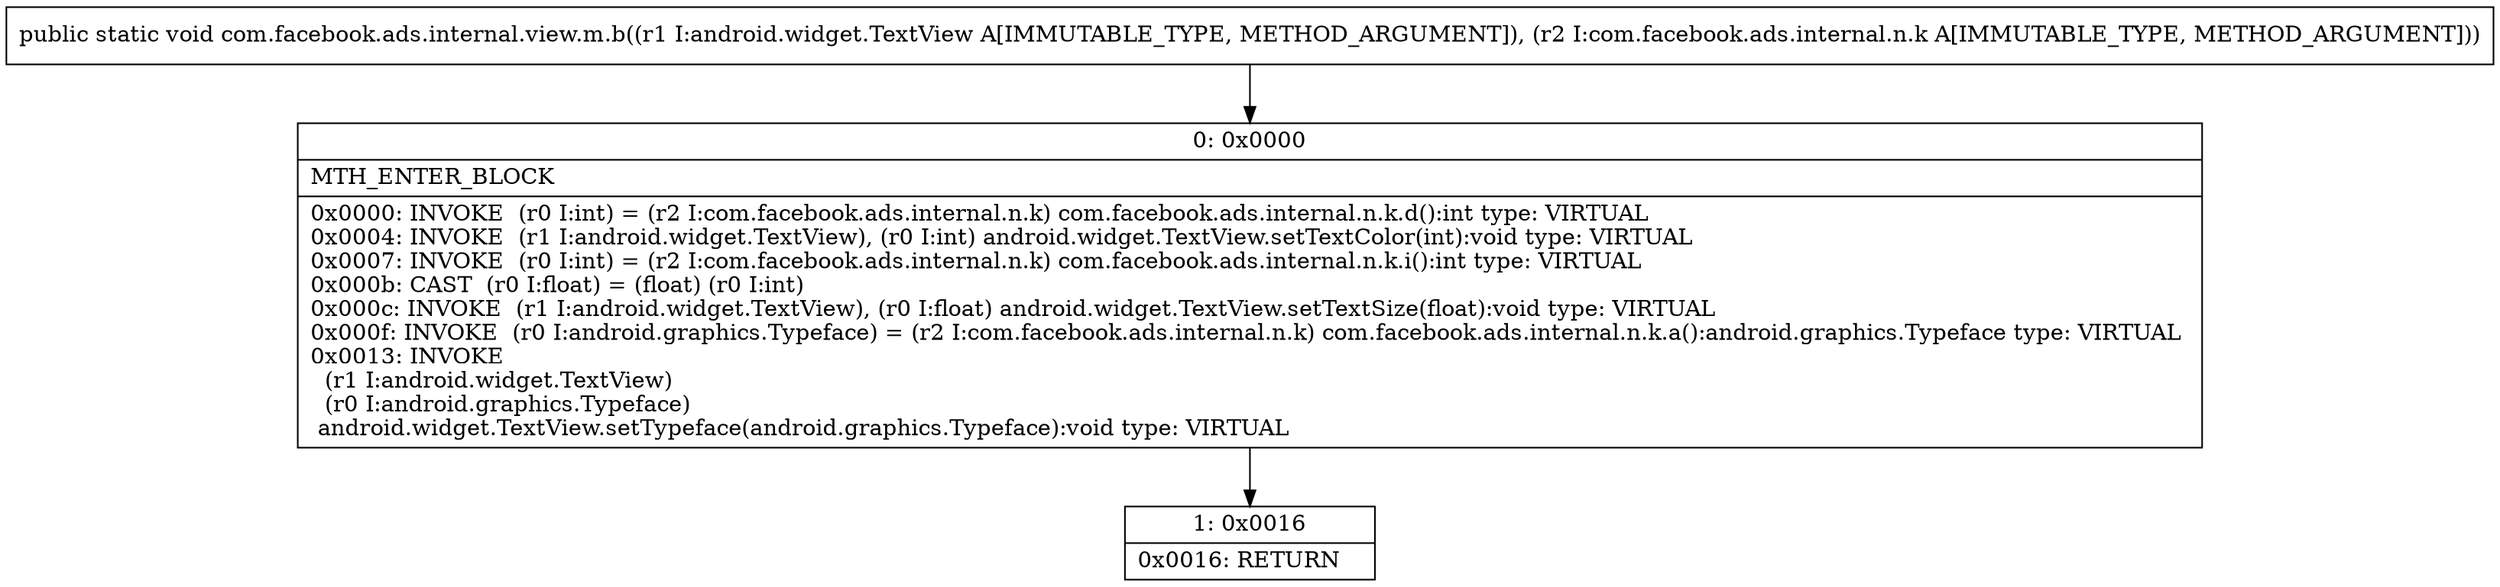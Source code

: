 digraph "CFG forcom.facebook.ads.internal.view.m.b(Landroid\/widget\/TextView;Lcom\/facebook\/ads\/internal\/n\/k;)V" {
Node_0 [shape=record,label="{0\:\ 0x0000|MTH_ENTER_BLOCK\l|0x0000: INVOKE  (r0 I:int) = (r2 I:com.facebook.ads.internal.n.k) com.facebook.ads.internal.n.k.d():int type: VIRTUAL \l0x0004: INVOKE  (r1 I:android.widget.TextView), (r0 I:int) android.widget.TextView.setTextColor(int):void type: VIRTUAL \l0x0007: INVOKE  (r0 I:int) = (r2 I:com.facebook.ads.internal.n.k) com.facebook.ads.internal.n.k.i():int type: VIRTUAL \l0x000b: CAST  (r0 I:float) = (float) (r0 I:int) \l0x000c: INVOKE  (r1 I:android.widget.TextView), (r0 I:float) android.widget.TextView.setTextSize(float):void type: VIRTUAL \l0x000f: INVOKE  (r0 I:android.graphics.Typeface) = (r2 I:com.facebook.ads.internal.n.k) com.facebook.ads.internal.n.k.a():android.graphics.Typeface type: VIRTUAL \l0x0013: INVOKE  \l  (r1 I:android.widget.TextView)\l  (r0 I:android.graphics.Typeface)\l android.widget.TextView.setTypeface(android.graphics.Typeface):void type: VIRTUAL \l}"];
Node_1 [shape=record,label="{1\:\ 0x0016|0x0016: RETURN   \l}"];
MethodNode[shape=record,label="{public static void com.facebook.ads.internal.view.m.b((r1 I:android.widget.TextView A[IMMUTABLE_TYPE, METHOD_ARGUMENT]), (r2 I:com.facebook.ads.internal.n.k A[IMMUTABLE_TYPE, METHOD_ARGUMENT])) }"];
MethodNode -> Node_0;
Node_0 -> Node_1;
}

